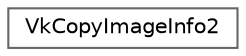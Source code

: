 digraph "类继承关系图"
{
 // LATEX_PDF_SIZE
  bgcolor="transparent";
  edge [fontname=Helvetica,fontsize=10,labelfontname=Helvetica,labelfontsize=10];
  node [fontname=Helvetica,fontsize=10,shape=box,height=0.2,width=0.4];
  rankdir="LR";
  Node0 [id="Node000000",label="VkCopyImageInfo2",height=0.2,width=0.4,color="grey40", fillcolor="white", style="filled",URL="$struct_vk_copy_image_info2.html",tooltip=" "];
}
